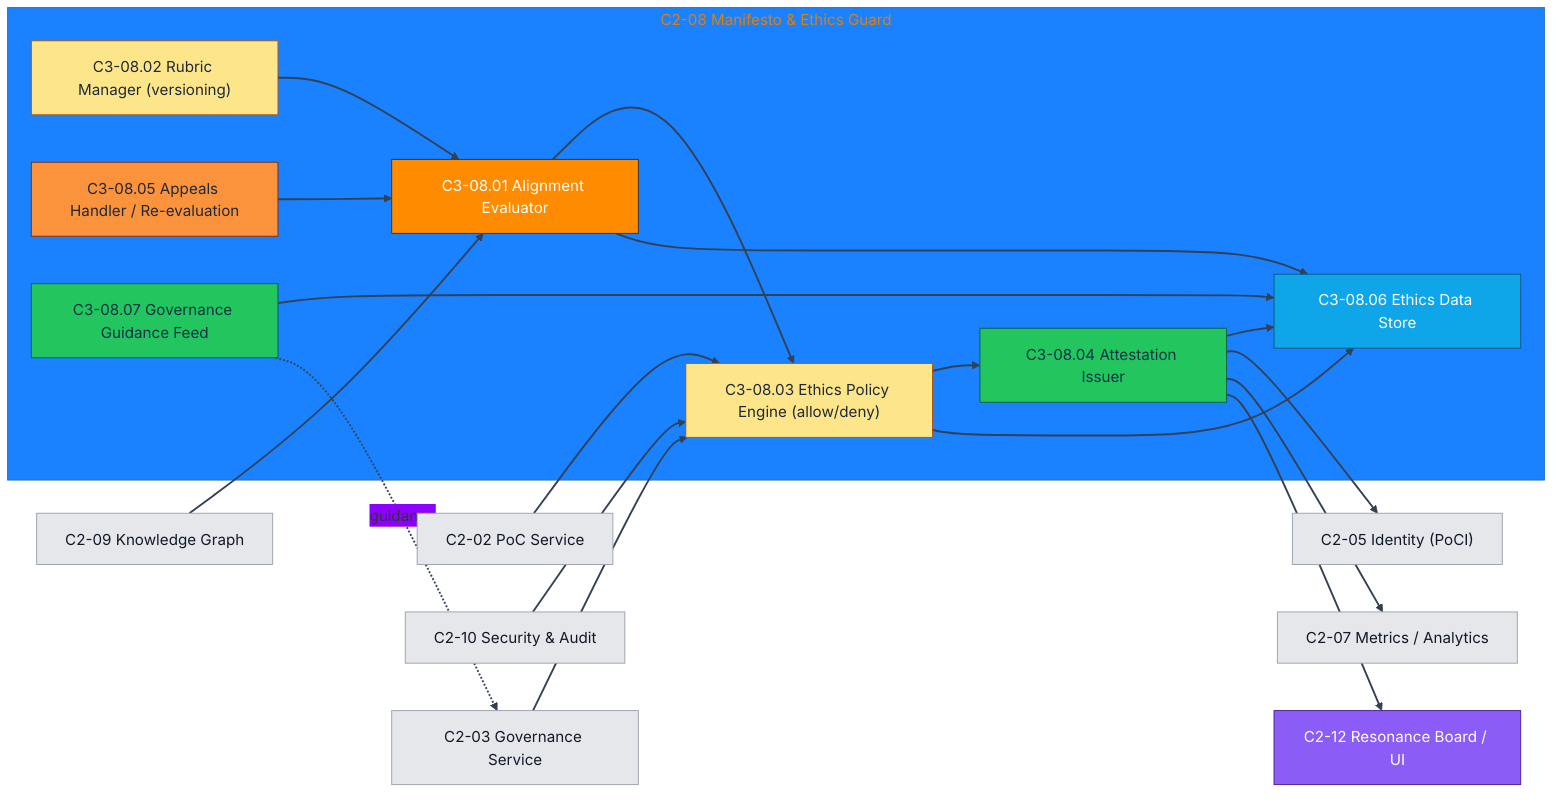 %%{init: {'theme':'base','themeVariables':{ 'fontFamily':'Inter,Arial', 'primaryColor':'#ff8b00','lineColor':'#334155'}}}%%
flowchart LR
  %% --- Coherosphere CI Theme ---
  classDef container fill:#111827,stroke:#111827,color:#ffffff,font-weight:bold;
  classDef compute fill:#ff8b00,stroke:#333333,color:#ffffff;
  classDef control fill:#fde68a,stroke:#b45309,color:#1f2937;
  classDef worker fill:#fb923c,stroke:#7c2d12,color:#1f2937;
  classDef store fill:#0ea5e9,stroke:#075985,color:#ffffff;
  classDef event fill:#22c55e,stroke:#065f46,color:#083344;
  classDef risk fill:#ef4444,stroke:#7f1d1d,color:#ffffff;
  classDef ext fill:#e5e7eb,stroke:#9ca3af,color:#111827;
  classDef ui fill:#8b5cf6,stroke:#4c1d95,color:#ffffff;
  linkStyle default stroke:#334155,stroke-width:2px;

  %% ===== Container & Components (C2-08 → C3-08.xx) =====
  subgraph ETH["C2-08 Manifesto & Ethics Guard"]
    class ETH container
    RUB["C3-08.02 Rubric Manager (versioning)"]:::control
    ALIGN["C3-08.01 Alignment Evaluator"]:::compute
    POL["C3-08.03 Ethics Policy Engine (allow/deny)"]:::control
    ATT["C3-08.04 Attestation Issuer"]:::event
    APL["C3-08.05 Appeals Handler / Re-evaluation"]:::worker
    EDB["C3-08.06 Ethics Data Store"]:::store
    GFEED["C3-08.07 Governance Guidance Feed"]:::event
  end

  %% ===== Internal flows =====
  RUB --> ALIGN --> POL
  POL --> ATT
  ALIGN --> EDB
  POL --> EDB
  ATT --> EDB
  APL --> ALIGN
  GFEED --> EDB

  %% ===== External context links =====
  POC["C2-02 PoC Service"]:::ext --> POL
  GOV["C2-03 Governance Service"]:::ext --> POL
  KNOW["C2-09 Knowledge Graph"]:::ext --> ALIGN
  ATT --> ID["C2-05 Identity (PoCI)"]:::ext
  ATT --> MET["C2-07 Metrics / Analytics"]:::ext
  ATT --> UI["C2-12 Resonance Board / UI"]:::ui
  SEC["C2-10 Security & Audit"]:::ext --> POL
  GFEED -. guidance .-> GOV